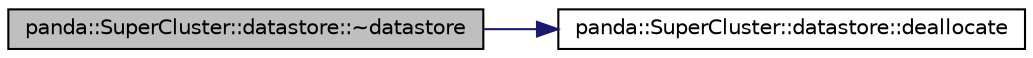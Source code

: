 digraph G
{
  edge [fontname="Helvetica",fontsize="10",labelfontname="Helvetica",labelfontsize="10"];
  node [fontname="Helvetica",fontsize="10",shape=record];
  rankdir=LR;
  Node1 [label="panda::SuperCluster::datastore::~datastore",height=0.2,width=0.4,color="black", fillcolor="grey75", style="filled" fontcolor="black"];
  Node1 -> Node2 [color="midnightblue",fontsize="10",style="solid"];
  Node2 [label="panda::SuperCluster::datastore::deallocate",height=0.2,width=0.4,color="black", fillcolor="white", style="filled",URL="$structpanda_1_1SuperCluster_1_1datastore.html#ab60c317f5aa9292d2d8340e38f19a482"];
}
